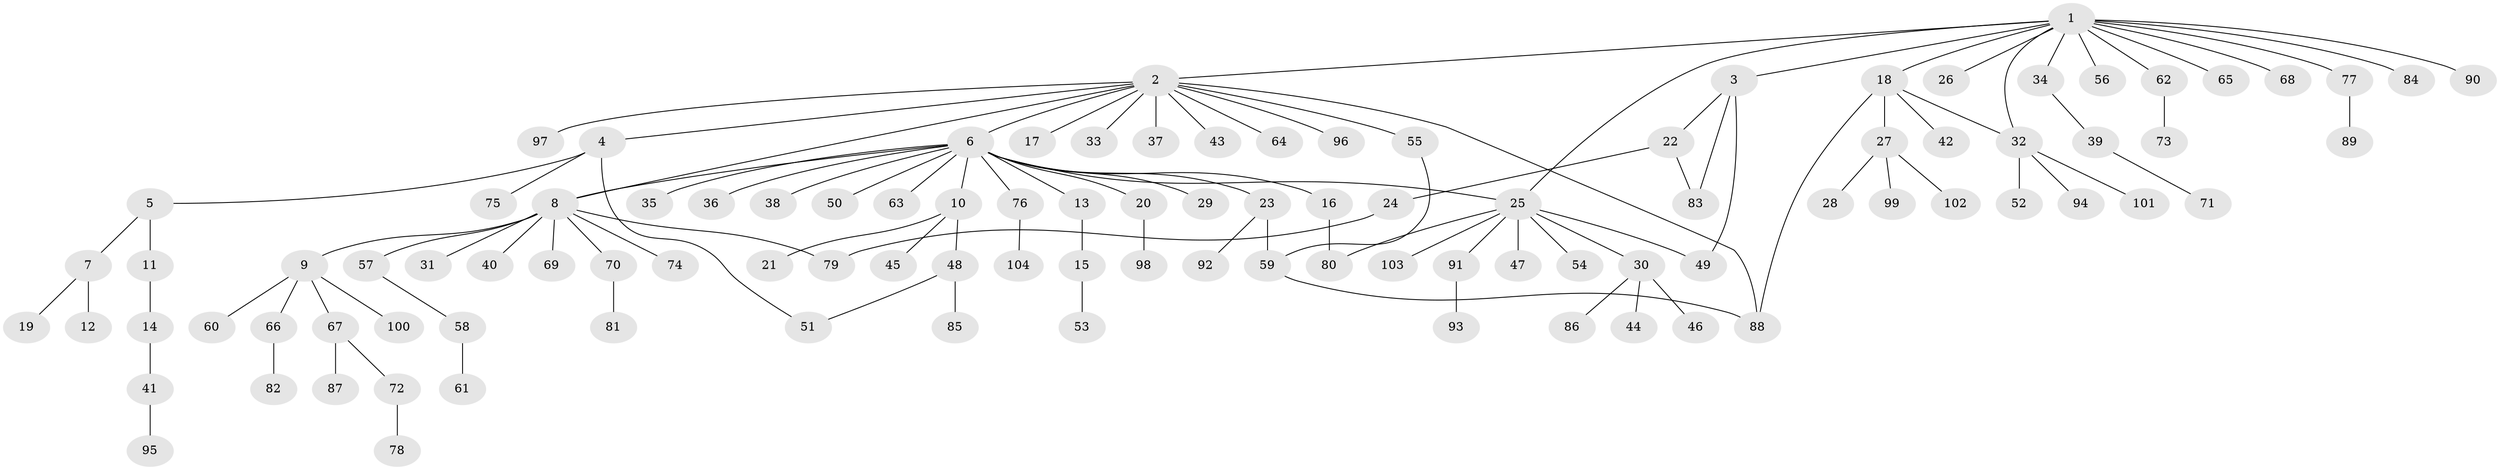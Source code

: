 // Generated by graph-tools (version 1.1) at 2025/11/02/27/25 16:11:09]
// undirected, 104 vertices, 114 edges
graph export_dot {
graph [start="1"]
  node [color=gray90,style=filled];
  1;
  2;
  3;
  4;
  5;
  6;
  7;
  8;
  9;
  10;
  11;
  12;
  13;
  14;
  15;
  16;
  17;
  18;
  19;
  20;
  21;
  22;
  23;
  24;
  25;
  26;
  27;
  28;
  29;
  30;
  31;
  32;
  33;
  34;
  35;
  36;
  37;
  38;
  39;
  40;
  41;
  42;
  43;
  44;
  45;
  46;
  47;
  48;
  49;
  50;
  51;
  52;
  53;
  54;
  55;
  56;
  57;
  58;
  59;
  60;
  61;
  62;
  63;
  64;
  65;
  66;
  67;
  68;
  69;
  70;
  71;
  72;
  73;
  74;
  75;
  76;
  77;
  78;
  79;
  80;
  81;
  82;
  83;
  84;
  85;
  86;
  87;
  88;
  89;
  90;
  91;
  92;
  93;
  94;
  95;
  96;
  97;
  98;
  99;
  100;
  101;
  102;
  103;
  104;
  1 -- 2;
  1 -- 3;
  1 -- 18;
  1 -- 25;
  1 -- 26;
  1 -- 32;
  1 -- 34;
  1 -- 56;
  1 -- 62;
  1 -- 65;
  1 -- 68;
  1 -- 77;
  1 -- 84;
  1 -- 90;
  2 -- 4;
  2 -- 6;
  2 -- 8;
  2 -- 17;
  2 -- 33;
  2 -- 37;
  2 -- 43;
  2 -- 55;
  2 -- 64;
  2 -- 88;
  2 -- 96;
  2 -- 97;
  3 -- 22;
  3 -- 49;
  3 -- 83;
  4 -- 5;
  4 -- 51;
  4 -- 75;
  5 -- 7;
  5 -- 11;
  6 -- 8;
  6 -- 10;
  6 -- 13;
  6 -- 16;
  6 -- 20;
  6 -- 23;
  6 -- 25;
  6 -- 29;
  6 -- 35;
  6 -- 36;
  6 -- 38;
  6 -- 50;
  6 -- 63;
  6 -- 76;
  7 -- 12;
  7 -- 19;
  8 -- 9;
  8 -- 31;
  8 -- 40;
  8 -- 57;
  8 -- 69;
  8 -- 70;
  8 -- 74;
  8 -- 79;
  9 -- 60;
  9 -- 66;
  9 -- 67;
  9 -- 100;
  10 -- 21;
  10 -- 45;
  10 -- 48;
  11 -- 14;
  13 -- 15;
  14 -- 41;
  15 -- 53;
  16 -- 80;
  18 -- 27;
  18 -- 32;
  18 -- 42;
  18 -- 88;
  20 -- 98;
  22 -- 24;
  22 -- 83;
  23 -- 59;
  23 -- 92;
  24 -- 79;
  25 -- 30;
  25 -- 47;
  25 -- 49;
  25 -- 54;
  25 -- 80;
  25 -- 91;
  25 -- 103;
  27 -- 28;
  27 -- 99;
  27 -- 102;
  30 -- 44;
  30 -- 46;
  30 -- 86;
  32 -- 52;
  32 -- 94;
  32 -- 101;
  34 -- 39;
  39 -- 71;
  41 -- 95;
  48 -- 51;
  48 -- 85;
  55 -- 59;
  57 -- 58;
  58 -- 61;
  59 -- 88;
  62 -- 73;
  66 -- 82;
  67 -- 72;
  67 -- 87;
  70 -- 81;
  72 -- 78;
  76 -- 104;
  77 -- 89;
  91 -- 93;
}
